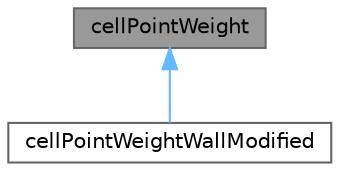 digraph "cellPointWeight"
{
 // LATEX_PDF_SIZE
  bgcolor="transparent";
  edge [fontname=Helvetica,fontsize=10,labelfontname=Helvetica,labelfontsize=10];
  node [fontname=Helvetica,fontsize=10,shape=box,height=0.2,width=0.4];
  Node1 [id="Node000001",label="cellPointWeight",height=0.2,width=0.4,color="gray40", fillcolor="grey60", style="filled", fontcolor="black",tooltip="Foam::cellPointWeight."];
  Node1 -> Node2 [id="edge1_Node000001_Node000002",dir="back",color="steelblue1",style="solid",tooltip=" "];
  Node2 [id="Node000002",label="cellPointWeightWallModified",height=0.2,width=0.4,color="gray40", fillcolor="white", style="filled",URL="$classFoam_1_1cellPointWeightWallModified.html",tooltip="Foam::cellPointWeightWallModified."];
}
